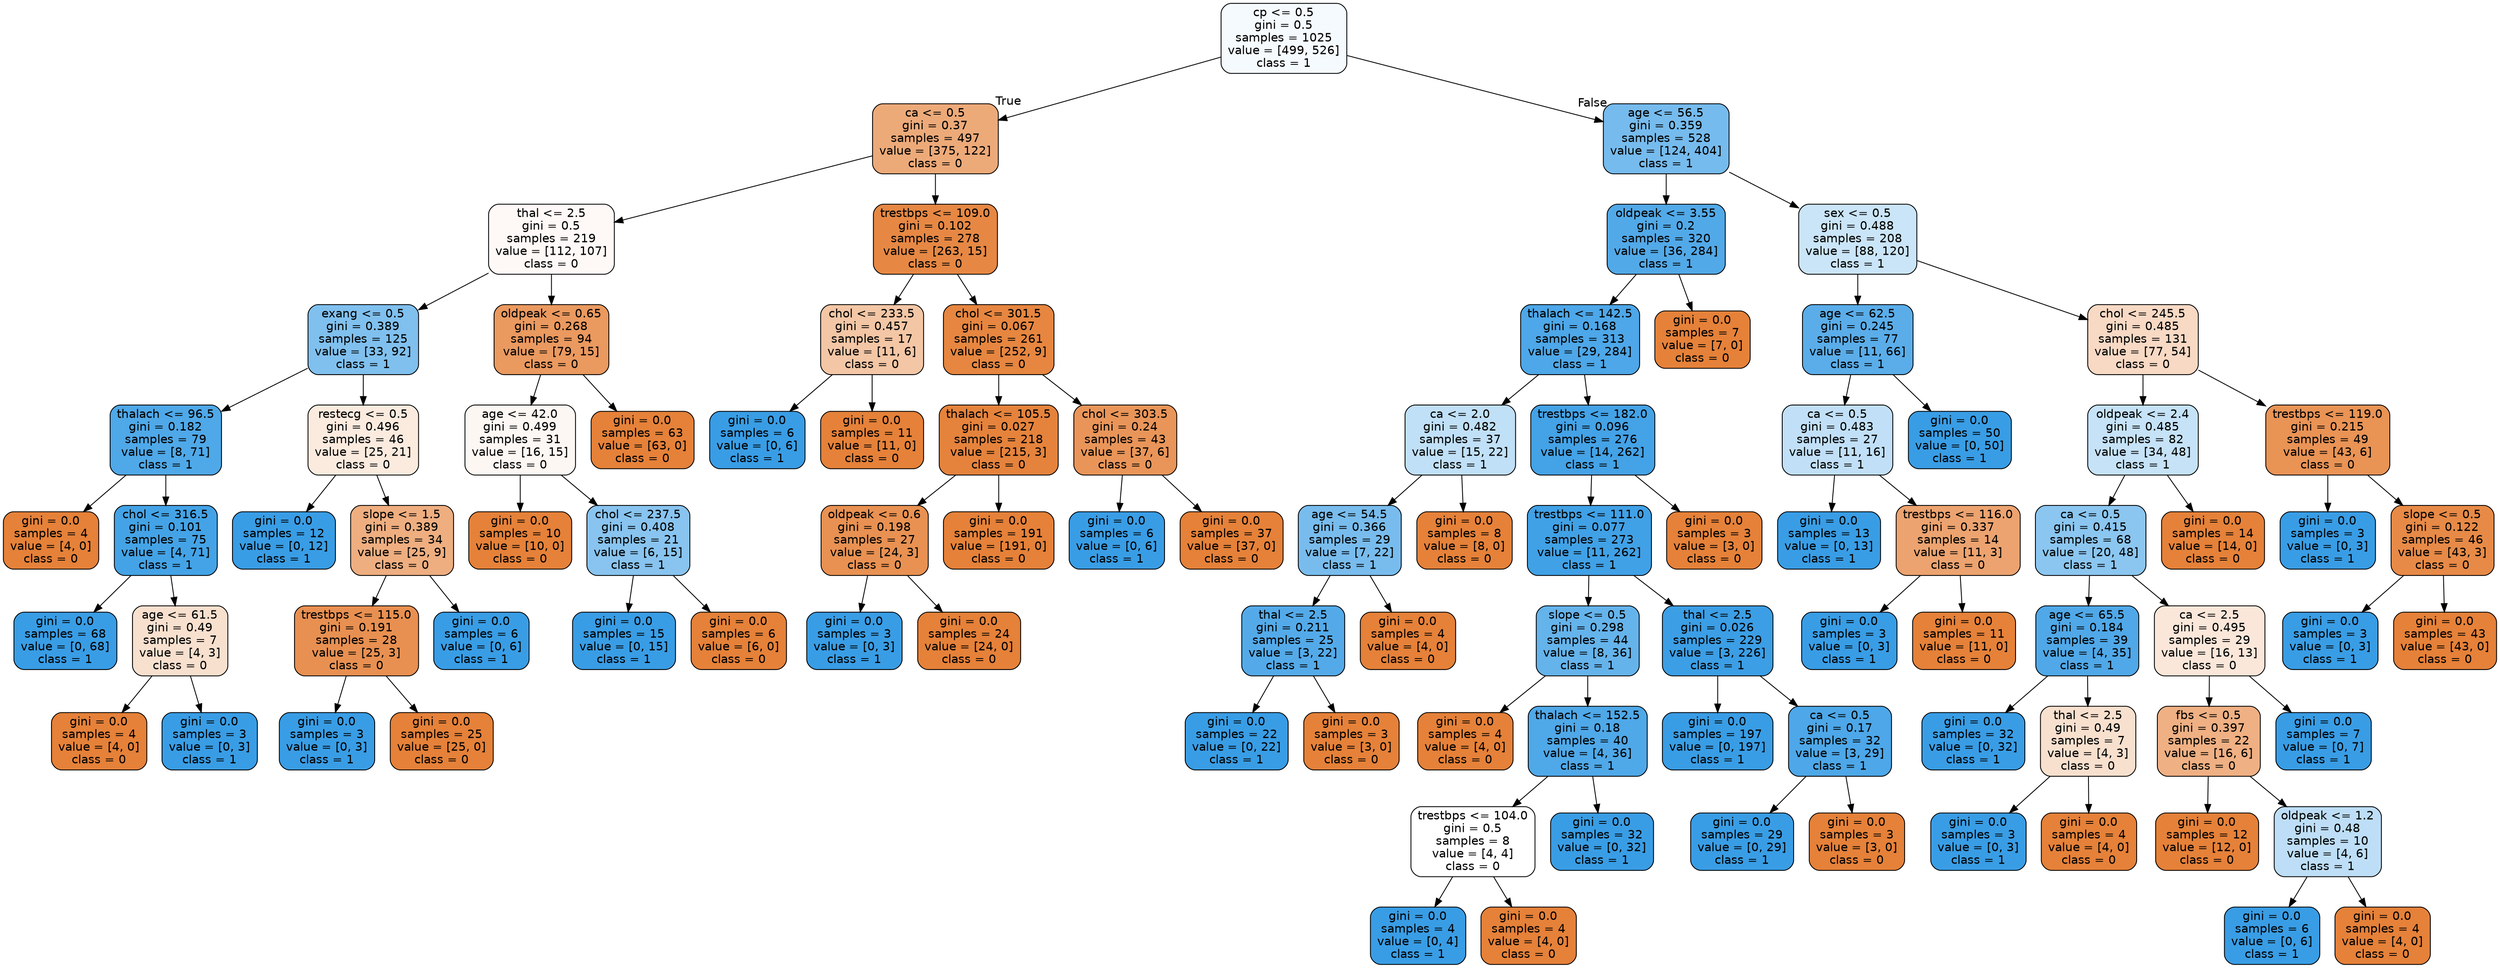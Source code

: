 digraph Tree {
node [shape=box, style="filled, rounded", color="black", fontname="helvetica"] ;
edge [fontname="helvetica"] ;
0 [label="cp <= 0.5\ngini = 0.5\nsamples = 1025\nvalue = [499, 526]\nclass = 1", fillcolor="#f5fafe"] ;
1 [label="ca <= 0.5\ngini = 0.37\nsamples = 497\nvalue = [375, 122]\nclass = 0", fillcolor="#edaa79"] ;
0 -> 1 [labeldistance=2.5, labelangle=45, headlabel="True"] ;
2 [label="thal <= 2.5\ngini = 0.5\nsamples = 219\nvalue = [112, 107]\nclass = 0", fillcolor="#fef9f6"] ;
1 -> 2 ;
3 [label="exang <= 0.5\ngini = 0.389\nsamples = 125\nvalue = [33, 92]\nclass = 1", fillcolor="#80c0ee"] ;
2 -> 3 ;
4 [label="thalach <= 96.5\ngini = 0.182\nsamples = 79\nvalue = [8, 71]\nclass = 1", fillcolor="#4fa8e8"] ;
3 -> 4 ;
5 [label="gini = 0.0\nsamples = 4\nvalue = [4, 0]\nclass = 0", fillcolor="#e58139"] ;
4 -> 5 ;
6 [label="chol <= 316.5\ngini = 0.101\nsamples = 75\nvalue = [4, 71]\nclass = 1", fillcolor="#44a3e6"] ;
4 -> 6 ;
7 [label="gini = 0.0\nsamples = 68\nvalue = [0, 68]\nclass = 1", fillcolor="#399de5"] ;
6 -> 7 ;
8 [label="age <= 61.5\ngini = 0.49\nsamples = 7\nvalue = [4, 3]\nclass = 0", fillcolor="#f8e0ce"] ;
6 -> 8 ;
9 [label="gini = 0.0\nsamples = 4\nvalue = [4, 0]\nclass = 0", fillcolor="#e58139"] ;
8 -> 9 ;
10 [label="gini = 0.0\nsamples = 3\nvalue = [0, 3]\nclass = 1", fillcolor="#399de5"] ;
8 -> 10 ;
11 [label="restecg <= 0.5\ngini = 0.496\nsamples = 46\nvalue = [25, 21]\nclass = 0", fillcolor="#fbebdf"] ;
3 -> 11 ;
12 [label="gini = 0.0\nsamples = 12\nvalue = [0, 12]\nclass = 1", fillcolor="#399de5"] ;
11 -> 12 ;
13 [label="slope <= 1.5\ngini = 0.389\nsamples = 34\nvalue = [25, 9]\nclass = 0", fillcolor="#eeae80"] ;
11 -> 13 ;
14 [label="trestbps <= 115.0\ngini = 0.191\nsamples = 28\nvalue = [25, 3]\nclass = 0", fillcolor="#e89051"] ;
13 -> 14 ;
15 [label="gini = 0.0\nsamples = 3\nvalue = [0, 3]\nclass = 1", fillcolor="#399de5"] ;
14 -> 15 ;
16 [label="gini = 0.0\nsamples = 25\nvalue = [25, 0]\nclass = 0", fillcolor="#e58139"] ;
14 -> 16 ;
17 [label="gini = 0.0\nsamples = 6\nvalue = [0, 6]\nclass = 1", fillcolor="#399de5"] ;
13 -> 17 ;
18 [label="oldpeak <= 0.65\ngini = 0.268\nsamples = 94\nvalue = [79, 15]\nclass = 0", fillcolor="#ea995f"] ;
2 -> 18 ;
19 [label="age <= 42.0\ngini = 0.499\nsamples = 31\nvalue = [16, 15]\nclass = 0", fillcolor="#fdf7f3"] ;
18 -> 19 ;
20 [label="gini = 0.0\nsamples = 10\nvalue = [10, 0]\nclass = 0", fillcolor="#e58139"] ;
19 -> 20 ;
21 [label="chol <= 237.5\ngini = 0.408\nsamples = 21\nvalue = [6, 15]\nclass = 1", fillcolor="#88c4ef"] ;
19 -> 21 ;
22 [label="gini = 0.0\nsamples = 15\nvalue = [0, 15]\nclass = 1", fillcolor="#399de5"] ;
21 -> 22 ;
23 [label="gini = 0.0\nsamples = 6\nvalue = [6, 0]\nclass = 0", fillcolor="#e58139"] ;
21 -> 23 ;
24 [label="gini = 0.0\nsamples = 63\nvalue = [63, 0]\nclass = 0", fillcolor="#e58139"] ;
18 -> 24 ;
25 [label="trestbps <= 109.0\ngini = 0.102\nsamples = 278\nvalue = [263, 15]\nclass = 0", fillcolor="#e68844"] ;
1 -> 25 ;
26 [label="chol <= 233.5\ngini = 0.457\nsamples = 17\nvalue = [11, 6]\nclass = 0", fillcolor="#f3c6a5"] ;
25 -> 26 ;
27 [label="gini = 0.0\nsamples = 6\nvalue = [0, 6]\nclass = 1", fillcolor="#399de5"] ;
26 -> 27 ;
28 [label="gini = 0.0\nsamples = 11\nvalue = [11, 0]\nclass = 0", fillcolor="#e58139"] ;
26 -> 28 ;
29 [label="chol <= 301.5\ngini = 0.067\nsamples = 261\nvalue = [252, 9]\nclass = 0", fillcolor="#e68640"] ;
25 -> 29 ;
30 [label="thalach <= 105.5\ngini = 0.027\nsamples = 218\nvalue = [215, 3]\nclass = 0", fillcolor="#e5833c"] ;
29 -> 30 ;
31 [label="oldpeak <= 0.6\ngini = 0.198\nsamples = 27\nvalue = [24, 3]\nclass = 0", fillcolor="#e89152"] ;
30 -> 31 ;
32 [label="gini = 0.0\nsamples = 3\nvalue = [0, 3]\nclass = 1", fillcolor="#399de5"] ;
31 -> 32 ;
33 [label="gini = 0.0\nsamples = 24\nvalue = [24, 0]\nclass = 0", fillcolor="#e58139"] ;
31 -> 33 ;
34 [label="gini = 0.0\nsamples = 191\nvalue = [191, 0]\nclass = 0", fillcolor="#e58139"] ;
30 -> 34 ;
35 [label="chol <= 303.5\ngini = 0.24\nsamples = 43\nvalue = [37, 6]\nclass = 0", fillcolor="#e99559"] ;
29 -> 35 ;
36 [label="gini = 0.0\nsamples = 6\nvalue = [0, 6]\nclass = 1", fillcolor="#399de5"] ;
35 -> 36 ;
37 [label="gini = 0.0\nsamples = 37\nvalue = [37, 0]\nclass = 0", fillcolor="#e58139"] ;
35 -> 37 ;
38 [label="age <= 56.5\ngini = 0.359\nsamples = 528\nvalue = [124, 404]\nclass = 1", fillcolor="#76bbed"] ;
0 -> 38 [labeldistance=2.5, labelangle=-45, headlabel="False"] ;
39 [label="oldpeak <= 3.55\ngini = 0.2\nsamples = 320\nvalue = [36, 284]\nclass = 1", fillcolor="#52a9e8"] ;
38 -> 39 ;
40 [label="thalach <= 142.5\ngini = 0.168\nsamples = 313\nvalue = [29, 284]\nclass = 1", fillcolor="#4da7e8"] ;
39 -> 40 ;
41 [label="ca <= 2.0\ngini = 0.482\nsamples = 37\nvalue = [15, 22]\nclass = 1", fillcolor="#c0e0f7"] ;
40 -> 41 ;
42 [label="age <= 54.5\ngini = 0.366\nsamples = 29\nvalue = [7, 22]\nclass = 1", fillcolor="#78bced"] ;
41 -> 42 ;
43 [label="thal <= 2.5\ngini = 0.211\nsamples = 25\nvalue = [3, 22]\nclass = 1", fillcolor="#54aae9"] ;
42 -> 43 ;
44 [label="gini = 0.0\nsamples = 22\nvalue = [0, 22]\nclass = 1", fillcolor="#399de5"] ;
43 -> 44 ;
45 [label="gini = 0.0\nsamples = 3\nvalue = [3, 0]\nclass = 0", fillcolor="#e58139"] ;
43 -> 45 ;
46 [label="gini = 0.0\nsamples = 4\nvalue = [4, 0]\nclass = 0", fillcolor="#e58139"] ;
42 -> 46 ;
47 [label="gini = 0.0\nsamples = 8\nvalue = [8, 0]\nclass = 0", fillcolor="#e58139"] ;
41 -> 47 ;
48 [label="trestbps <= 182.0\ngini = 0.096\nsamples = 276\nvalue = [14, 262]\nclass = 1", fillcolor="#44a2e6"] ;
40 -> 48 ;
49 [label="trestbps <= 111.0\ngini = 0.077\nsamples = 273\nvalue = [11, 262]\nclass = 1", fillcolor="#41a1e6"] ;
48 -> 49 ;
50 [label="slope <= 0.5\ngini = 0.298\nsamples = 44\nvalue = [8, 36]\nclass = 1", fillcolor="#65b3eb"] ;
49 -> 50 ;
51 [label="gini = 0.0\nsamples = 4\nvalue = [4, 0]\nclass = 0", fillcolor="#e58139"] ;
50 -> 51 ;
52 [label="thalach <= 152.5\ngini = 0.18\nsamples = 40\nvalue = [4, 36]\nclass = 1", fillcolor="#4fa8e8"] ;
50 -> 52 ;
53 [label="trestbps <= 104.0\ngini = 0.5\nsamples = 8\nvalue = [4, 4]\nclass = 0", fillcolor="#ffffff"] ;
52 -> 53 ;
54 [label="gini = 0.0\nsamples = 4\nvalue = [0, 4]\nclass = 1", fillcolor="#399de5"] ;
53 -> 54 ;
55 [label="gini = 0.0\nsamples = 4\nvalue = [4, 0]\nclass = 0", fillcolor="#e58139"] ;
53 -> 55 ;
56 [label="gini = 0.0\nsamples = 32\nvalue = [0, 32]\nclass = 1", fillcolor="#399de5"] ;
52 -> 56 ;
57 [label="thal <= 2.5\ngini = 0.026\nsamples = 229\nvalue = [3, 226]\nclass = 1", fillcolor="#3c9ee5"] ;
49 -> 57 ;
58 [label="gini = 0.0\nsamples = 197\nvalue = [0, 197]\nclass = 1", fillcolor="#399de5"] ;
57 -> 58 ;
59 [label="ca <= 0.5\ngini = 0.17\nsamples = 32\nvalue = [3, 29]\nclass = 1", fillcolor="#4da7e8"] ;
57 -> 59 ;
60 [label="gini = 0.0\nsamples = 29\nvalue = [0, 29]\nclass = 1", fillcolor="#399de5"] ;
59 -> 60 ;
61 [label="gini = 0.0\nsamples = 3\nvalue = [3, 0]\nclass = 0", fillcolor="#e58139"] ;
59 -> 61 ;
62 [label="gini = 0.0\nsamples = 3\nvalue = [3, 0]\nclass = 0", fillcolor="#e58139"] ;
48 -> 62 ;
63 [label="gini = 0.0\nsamples = 7\nvalue = [7, 0]\nclass = 0", fillcolor="#e58139"] ;
39 -> 63 ;
64 [label="sex <= 0.5\ngini = 0.488\nsamples = 208\nvalue = [88, 120]\nclass = 1", fillcolor="#cae5f8"] ;
38 -> 64 ;
65 [label="age <= 62.5\ngini = 0.245\nsamples = 77\nvalue = [11, 66]\nclass = 1", fillcolor="#5aade9"] ;
64 -> 65 ;
66 [label="ca <= 0.5\ngini = 0.483\nsamples = 27\nvalue = [11, 16]\nclass = 1", fillcolor="#c1e0f7"] ;
65 -> 66 ;
67 [label="gini = 0.0\nsamples = 13\nvalue = [0, 13]\nclass = 1", fillcolor="#399de5"] ;
66 -> 67 ;
68 [label="trestbps <= 116.0\ngini = 0.337\nsamples = 14\nvalue = [11, 3]\nclass = 0", fillcolor="#eca36f"] ;
66 -> 68 ;
69 [label="gini = 0.0\nsamples = 3\nvalue = [0, 3]\nclass = 1", fillcolor="#399de5"] ;
68 -> 69 ;
70 [label="gini = 0.0\nsamples = 11\nvalue = [11, 0]\nclass = 0", fillcolor="#e58139"] ;
68 -> 70 ;
71 [label="gini = 0.0\nsamples = 50\nvalue = [0, 50]\nclass = 1", fillcolor="#399de5"] ;
65 -> 71 ;
72 [label="chol <= 245.5\ngini = 0.485\nsamples = 131\nvalue = [77, 54]\nclass = 0", fillcolor="#f7d9c4"] ;
64 -> 72 ;
73 [label="oldpeak <= 2.4\ngini = 0.485\nsamples = 82\nvalue = [34, 48]\nclass = 1", fillcolor="#c5e2f7"] ;
72 -> 73 ;
74 [label="ca <= 0.5\ngini = 0.415\nsamples = 68\nvalue = [20, 48]\nclass = 1", fillcolor="#8bc6f0"] ;
73 -> 74 ;
75 [label="age <= 65.5\ngini = 0.184\nsamples = 39\nvalue = [4, 35]\nclass = 1", fillcolor="#50a8e8"] ;
74 -> 75 ;
76 [label="gini = 0.0\nsamples = 32\nvalue = [0, 32]\nclass = 1", fillcolor="#399de5"] ;
75 -> 76 ;
77 [label="thal <= 2.5\ngini = 0.49\nsamples = 7\nvalue = [4, 3]\nclass = 0", fillcolor="#f8e0ce"] ;
75 -> 77 ;
78 [label="gini = 0.0\nsamples = 3\nvalue = [0, 3]\nclass = 1", fillcolor="#399de5"] ;
77 -> 78 ;
79 [label="gini = 0.0\nsamples = 4\nvalue = [4, 0]\nclass = 0", fillcolor="#e58139"] ;
77 -> 79 ;
80 [label="ca <= 2.5\ngini = 0.495\nsamples = 29\nvalue = [16, 13]\nclass = 0", fillcolor="#fae7da"] ;
74 -> 80 ;
81 [label="fbs <= 0.5\ngini = 0.397\nsamples = 22\nvalue = [16, 6]\nclass = 0", fillcolor="#efb083"] ;
80 -> 81 ;
82 [label="gini = 0.0\nsamples = 12\nvalue = [12, 0]\nclass = 0", fillcolor="#e58139"] ;
81 -> 82 ;
83 [label="oldpeak <= 1.2\ngini = 0.48\nsamples = 10\nvalue = [4, 6]\nclass = 1", fillcolor="#bddef6"] ;
81 -> 83 ;
84 [label="gini = 0.0\nsamples = 6\nvalue = [0, 6]\nclass = 1", fillcolor="#399de5"] ;
83 -> 84 ;
85 [label="gini = 0.0\nsamples = 4\nvalue = [4, 0]\nclass = 0", fillcolor="#e58139"] ;
83 -> 85 ;
86 [label="gini = 0.0\nsamples = 7\nvalue = [0, 7]\nclass = 1", fillcolor="#399de5"] ;
80 -> 86 ;
87 [label="gini = 0.0\nsamples = 14\nvalue = [14, 0]\nclass = 0", fillcolor="#e58139"] ;
73 -> 87 ;
88 [label="trestbps <= 119.0\ngini = 0.215\nsamples = 49\nvalue = [43, 6]\nclass = 0", fillcolor="#e99355"] ;
72 -> 88 ;
89 [label="gini = 0.0\nsamples = 3\nvalue = [0, 3]\nclass = 1", fillcolor="#399de5"] ;
88 -> 89 ;
90 [label="slope <= 0.5\ngini = 0.122\nsamples = 46\nvalue = [43, 3]\nclass = 0", fillcolor="#e78a47"] ;
88 -> 90 ;
91 [label="gini = 0.0\nsamples = 3\nvalue = [0, 3]\nclass = 1", fillcolor="#399de5"] ;
90 -> 91 ;
92 [label="gini = 0.0\nsamples = 43\nvalue = [43, 0]\nclass = 0", fillcolor="#e58139"] ;
90 -> 92 ;
}